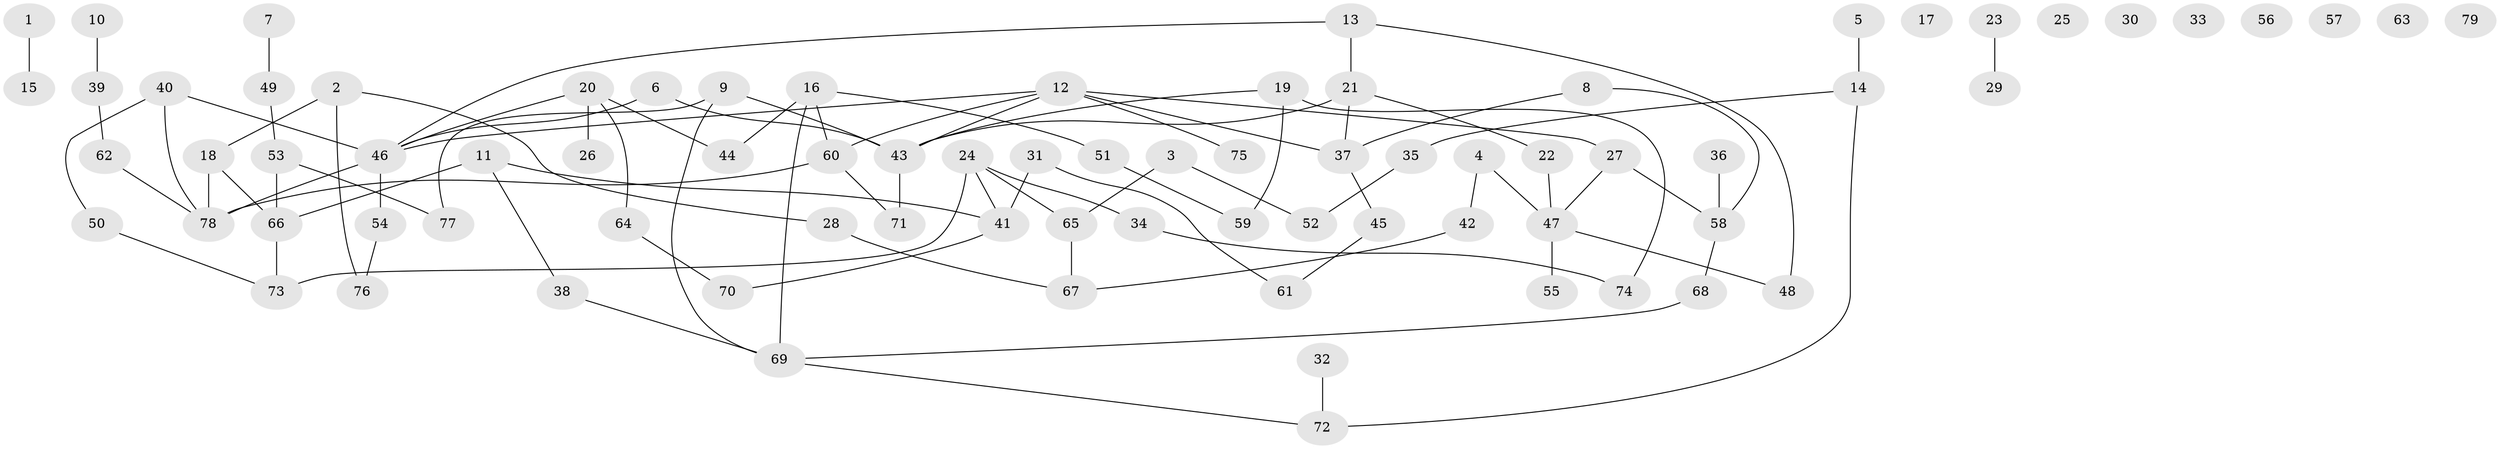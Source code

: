 // Generated by graph-tools (version 1.1) at 2025/49/03/09/25 03:49:09]
// undirected, 79 vertices, 92 edges
graph export_dot {
graph [start="1"]
  node [color=gray90,style=filled];
  1;
  2;
  3;
  4;
  5;
  6;
  7;
  8;
  9;
  10;
  11;
  12;
  13;
  14;
  15;
  16;
  17;
  18;
  19;
  20;
  21;
  22;
  23;
  24;
  25;
  26;
  27;
  28;
  29;
  30;
  31;
  32;
  33;
  34;
  35;
  36;
  37;
  38;
  39;
  40;
  41;
  42;
  43;
  44;
  45;
  46;
  47;
  48;
  49;
  50;
  51;
  52;
  53;
  54;
  55;
  56;
  57;
  58;
  59;
  60;
  61;
  62;
  63;
  64;
  65;
  66;
  67;
  68;
  69;
  70;
  71;
  72;
  73;
  74;
  75;
  76;
  77;
  78;
  79;
  1 -- 15;
  2 -- 18;
  2 -- 28;
  2 -- 76;
  3 -- 52;
  3 -- 65;
  4 -- 42;
  4 -- 47;
  5 -- 14;
  6 -- 43;
  6 -- 46;
  7 -- 49;
  8 -- 37;
  8 -- 58;
  9 -- 43;
  9 -- 69;
  9 -- 77;
  10 -- 39;
  11 -- 38;
  11 -- 41;
  11 -- 66;
  12 -- 27;
  12 -- 37;
  12 -- 43;
  12 -- 46;
  12 -- 60;
  12 -- 75;
  13 -- 21;
  13 -- 46;
  13 -- 48;
  14 -- 35;
  14 -- 72;
  16 -- 44;
  16 -- 51;
  16 -- 60;
  16 -- 69;
  18 -- 66;
  18 -- 78;
  19 -- 43;
  19 -- 59;
  19 -- 74;
  20 -- 26;
  20 -- 44;
  20 -- 46;
  20 -- 64;
  21 -- 22;
  21 -- 37;
  21 -- 43;
  22 -- 47;
  23 -- 29;
  24 -- 34;
  24 -- 41;
  24 -- 65;
  24 -- 73;
  27 -- 47;
  27 -- 58;
  28 -- 67;
  31 -- 41;
  31 -- 61;
  32 -- 72;
  34 -- 74;
  35 -- 52;
  36 -- 58;
  37 -- 45;
  38 -- 69;
  39 -- 62;
  40 -- 46;
  40 -- 50;
  40 -- 78;
  41 -- 70;
  42 -- 67;
  43 -- 71;
  45 -- 61;
  46 -- 54;
  46 -- 78;
  47 -- 48;
  47 -- 55;
  49 -- 53;
  50 -- 73;
  51 -- 59;
  53 -- 66;
  53 -- 77;
  54 -- 76;
  58 -- 68;
  60 -- 71;
  60 -- 78;
  62 -- 78;
  64 -- 70;
  65 -- 67;
  66 -- 73;
  68 -- 69;
  69 -- 72;
}
